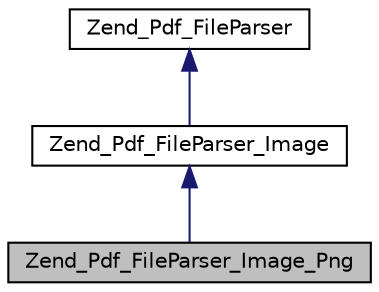 digraph G
{
  edge [fontname="Helvetica",fontsize="10",labelfontname="Helvetica",labelfontsize="10"];
  node [fontname="Helvetica",fontsize="10",shape=record];
  Node1 [label="Zend_Pdf_FileParser_Image_Png",height=0.2,width=0.4,color="black", fillcolor="grey75", style="filled" fontcolor="black"];
  Node2 -> Node1 [dir="back",color="midnightblue",fontsize="10",style="solid",fontname="Helvetica"];
  Node2 [label="Zend_Pdf_FileParser_Image",height=0.2,width=0.4,color="black", fillcolor="white", style="filled",URL="$class_zend___pdf___file_parser___image.html"];
  Node3 -> Node2 [dir="back",color="midnightblue",fontsize="10",style="solid",fontname="Helvetica"];
  Node3 [label="Zend_Pdf_FileParser",height=0.2,width=0.4,color="black", fillcolor="white", style="filled",URL="$class_zend___pdf___file_parser.html"];
}
